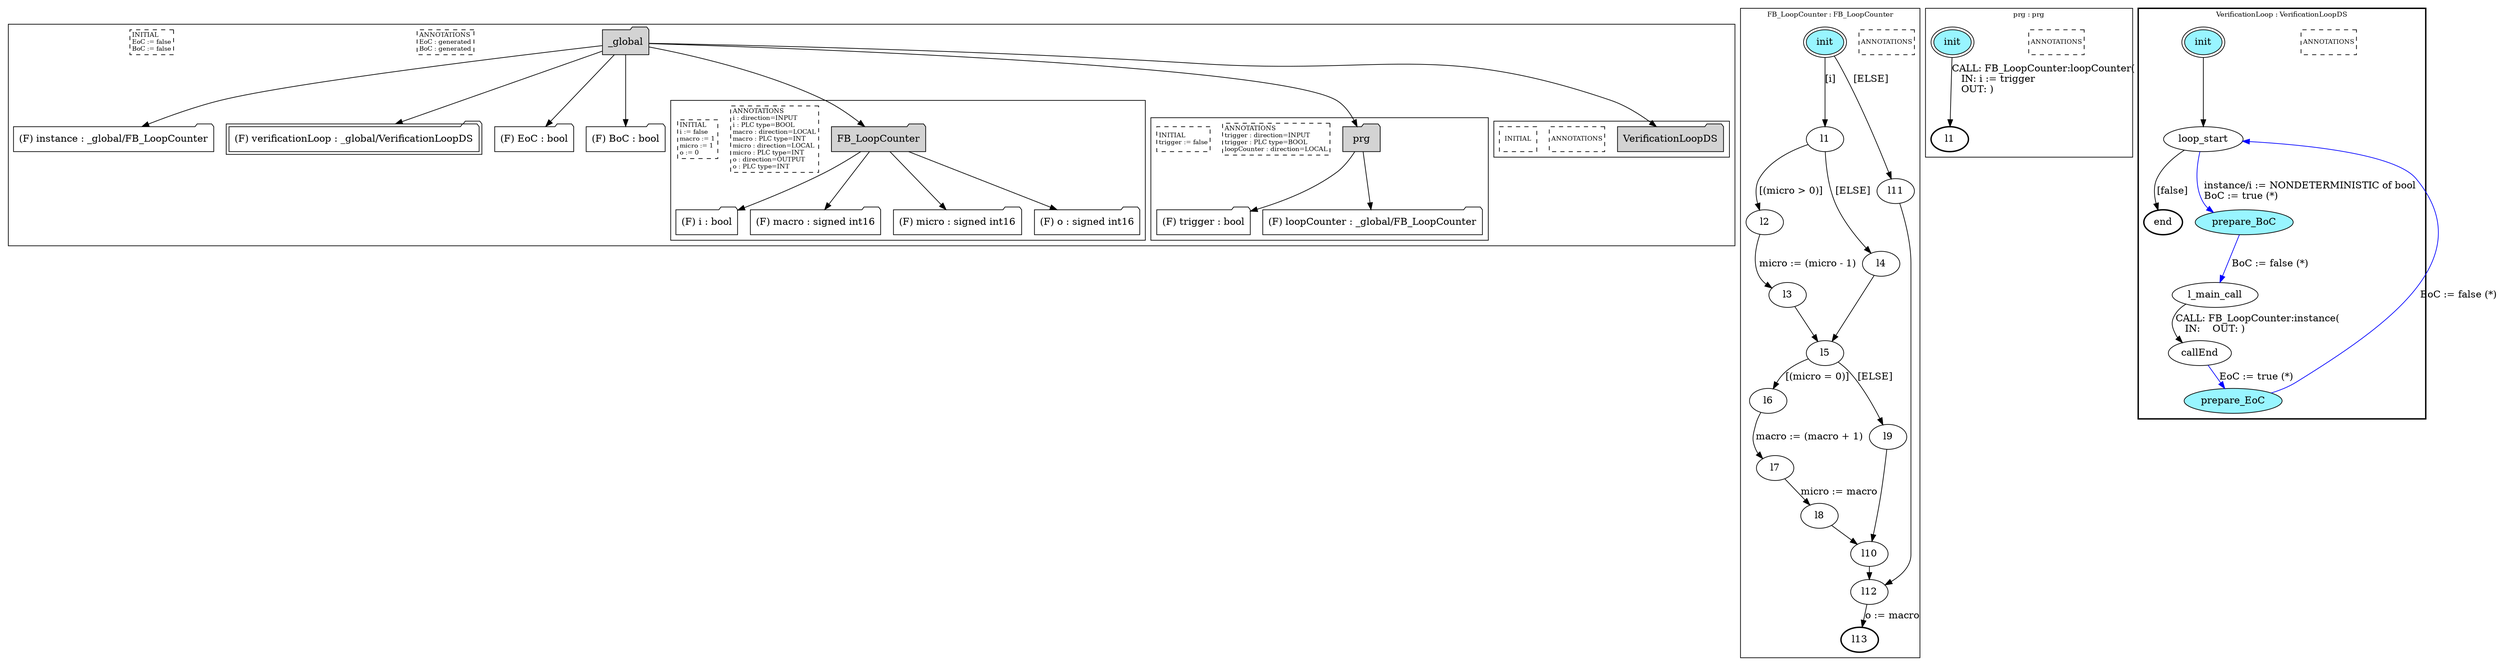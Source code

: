 digraph G {
	subgraph cluster__global107041335 {
		node [shape="folder", style="filled"];
		//label="_global";
		_global107041335 [label="_global"];
		_global107041335 -> instance1978471002;
		instance1978471002 [label = "(F) instance : _global/FB_LoopCounter", fillcolor="white" ];
		_global107041335 -> verificationLoop774610771;
		verificationLoop774610771 [label = "(F) verificationLoop : _global/VerificationLoopDS", fillcolor="white" , peripheries=2];
		_global107041335 -> EoC1871079355;
		EoC1871079355 [label = "(F) EoC : bool", fillcolor="white" ];
		_global107041335 -> BoC1388602164;
		BoC1388602164 [label = "(F) BoC : bool", fillcolor="white" ];
		_global107041335 -> FB_LoopCounter246383655;
		subgraph cluster_FB_LoopCounter246383655 {
			node [shape="folder", style="filled"];
			//label="FB_LoopCounter";
			FB_LoopCounter246383655 [label="FB_LoopCounter"];
			FB_LoopCounter246383655 -> i1795804759;
			i1795804759 [label = "(F) i : bool", fillcolor="white" ];
			FB_LoopCounter246383655 -> macro74259289;
			macro74259289 [label = "(F) macro : signed int16", fillcolor="white" ];
			FB_LoopCounter246383655 -> micro344410717;
			micro344410717 [label = "(F) micro : signed int16", fillcolor="white" ];
			FB_LoopCounter246383655 -> o598722341;
			o598722341 [label = "(F) o : signed int16", fillcolor="white" ];
			
			annotations_pseudonode_FB_LoopCounter246383655 [
				label="ANNOTATIONS\li : direction=INPUT\li : PLC type=BOOL\lmacro : direction=LOCAL\lmacro : PLC type=INT\lmicro : direction=LOCAL\lmicro : PLC type=INT\lo : direction=OUTPUT\lo : PLC type=INT\l",
				fontsize=9, margin="0.04,0.04", fillcolor="white", shape="rectangle", style="dashed"];
			initamt_pseudonode_FB_LoopCounter246383655 [
				label="INITIAL\li := false\lmacro := 1\lmicro := 1\lo := 0\l",
				fontsize=9, margin="0.04,0.04", fillcolor="lightyellow", shape="rectangle", style="dashed"];
		}
		_global107041335 -> prg975214872;
		subgraph cluster_prg975214872 {
			node [shape="folder", style="filled"];
			//label="prg";
			prg975214872 [label="prg"];
			prg975214872 -> trigger1144539978;
			trigger1144539978 [label = "(F) trigger : bool", fillcolor="white" ];
			prg975214872 -> loopCounter283092975;
			loopCounter283092975 [label = "(F) loopCounter : _global/FB_LoopCounter", fillcolor="white" ];
			
			annotations_pseudonode_prg975214872 [
				label="ANNOTATIONS\ltrigger : direction=INPUT\ltrigger : PLC type=BOOL\lloopCounter : direction=LOCAL\l",
				fontsize=9, margin="0.04,0.04", fillcolor="white", shape="rectangle", style="dashed"];
			initamt_pseudonode_prg975214872 [
				label="INITIAL\ltrigger := false\l",
				fontsize=9, margin="0.04,0.04", fillcolor="lightyellow", shape="rectangle", style="dashed"];
		}
		_global107041335 -> VerificationLoopDS1694355353;
		subgraph cluster_VerificationLoopDS1694355353 {
			node [shape="folder", style="filled"];
			//label="VerificationLoopDS";
			VerificationLoopDS1694355353 [label="VerificationLoopDS"];
			
			annotations_pseudonode_VerificationLoopDS1694355353 [
				label="ANNOTATIONS",
				fontsize=9, margin="0.04,0.04", fillcolor="white", shape="rectangle", style="dashed"];
			initamt_pseudonode_VerificationLoopDS1694355353 [
				label="INITIAL",
				fontsize=9, margin="0.04,0.04", fillcolor="lightyellow", shape="rectangle", style="dashed"];
		}
		
		annotations_pseudonode__global107041335 [
			label="ANNOTATIONS\lEoC : generated\lBoC : generated\l",
			fontsize=9, margin="0.04,0.04", fillcolor="white", shape="rectangle", style="dashed"];
		initamt_pseudonode__global107041335 [
			label="INITIAL\lEoC := false\lBoC := false\l",
			fontsize=9, margin="0.04,0.04", fillcolor="lightyellow", shape="rectangle", style="dashed"];
	}
	subgraph clusterFB_LoopCounter {
		node [style="filled"];
		color="black";
		fontsize=10;
		ranksep=0.4;
		
		label="FB_LoopCounter : FB_LoopCounter";
		
		annotations_pseudonode_FB_LoopCounter [
			label="ANNOTATIONS",
			fontsize=9, margin="0.04,0.04", fillcolor="white", shape="rectangle", style="dashed"];
		
		init_FB_LoopCounter [label="init", color="black", fillcolor="cadetblue1", peripheries=2, shape="ellipse"];
		l1_FB_LoopCounter [label="l1", color="black", fillcolor="white", shape="ellipse"];
		l2_FB_LoopCounter [label="l2", color="black", fillcolor="white", shape="ellipse"];
		l3_FB_LoopCounter [label="l3", color="black", fillcolor="white", shape="ellipse"];
		l4_FB_LoopCounter [label="l4", color="black", fillcolor="white", shape="ellipse"];
		l5_FB_LoopCounter [label="l5", color="black", fillcolor="white", shape="ellipse"];
		l6_FB_LoopCounter [label="l6", color="black", fillcolor="white", shape="ellipse"];
		l7_FB_LoopCounter [label="l7", color="black", fillcolor="white", shape="ellipse"];
		l8_FB_LoopCounter [label="l8", color="black", fillcolor="white", shape="ellipse"];
		l9_FB_LoopCounter [label="l9", color="black", fillcolor="white", shape="ellipse"];
		l10_FB_LoopCounter [label="l10", color="black", fillcolor="white", shape="ellipse"];
		l11_FB_LoopCounter [label="l11", color="black", fillcolor="white", shape="ellipse"];
		l12_FB_LoopCounter [label="l12", color="black", fillcolor="white", shape="ellipse"];
		l13_FB_LoopCounter [label="l13", color="black", fillcolor="white", style=bold, shape="ellipse"];
		init_FB_LoopCounter -> l1_FB_LoopCounter [color="black", label="[i]"];
		l1_FB_LoopCounter -> l2_FB_LoopCounter [color="black", label="[(micro > 0)]"];
		l2_FB_LoopCounter -> l3_FB_LoopCounter [color="black", label="micro := (micro - 1)"];
		l1_FB_LoopCounter -> l4_FB_LoopCounter [color="black", label="[ELSE]"];
		l3_FB_LoopCounter -> l5_FB_LoopCounter [color="black", label=""];
		l4_FB_LoopCounter -> l5_FB_LoopCounter [color="black", label=""];
		l5_FB_LoopCounter -> l6_FB_LoopCounter [color="black", label="[(micro = 0)]"];
		l6_FB_LoopCounter -> l7_FB_LoopCounter [color="black", label="macro := (macro + 1)"];
		l7_FB_LoopCounter -> l8_FB_LoopCounter [color="black", label="micro := macro"];
		l5_FB_LoopCounter -> l9_FB_LoopCounter [color="black", label="[ELSE]"];
		l8_FB_LoopCounter -> l10_FB_LoopCounter [color="black", label=""];
		l9_FB_LoopCounter -> l10_FB_LoopCounter [color="black", label=""];
		init_FB_LoopCounter -> l11_FB_LoopCounter [color="black", label="[ELSE]"];
		l10_FB_LoopCounter -> l12_FB_LoopCounter [color="black", label=""];
		l11_FB_LoopCounter -> l12_FB_LoopCounter [color="black", label=""];
		l12_FB_LoopCounter -> l13_FB_LoopCounter [color="black", label="o := macro"];
	}
	subgraph clusterprg {
		node [style="filled"];
		color="black";
		fontsize=10;
		ranksep=0.4;
		
		label="prg : prg";
		
		annotations_pseudonode_prg [
			label="ANNOTATIONS",
			fontsize=9, margin="0.04,0.04", fillcolor="white", shape="rectangle", style="dashed"];
		
		init_prg [label="init", color="black", fillcolor="cadetblue1", peripheries=2, shape="ellipse"];
		l1_prg [label="l1", color="black", fillcolor="white", style=bold, shape="ellipse"];
		init_prg -> l1_prg [color="black", label="CALL: FB_LoopCounter:loopCounter(\l   IN: i := trigger\l   OUT: )\l"];
	}
	subgraph clusterVerificationLoop {
		node [style="filled"];
		style=bold;
		color="black";
		fontsize=10;
		ranksep=0.4;
		
		label="VerificationLoop : VerificationLoopDS";
		
		annotations_pseudonode_VerificationLoop [
			label="ANNOTATIONS",
			fontsize=9, margin="0.04,0.04", fillcolor="white", shape="rectangle", style="dashed"];
		
		init_VerificationLoop [label="init", color="black", fillcolor="cadetblue1", peripheries=2, shape="ellipse"];
		end_VerificationLoop [label="end", color="black", fillcolor="cadetblue1", style=bold, shape="ellipse"];
		loop_start_VerificationLoop [label="loop_start", color="black", fillcolor="white", shape="ellipse"];
		prepare_BoC_VerificationLoop [label="prepare_BoC", color="black", fillcolor="cadetblue1", shape="ellipse"];
		l_main_call_VerificationLoop [label="l_main_call", color="black", fillcolor="white", shape="ellipse"];
		callEnd_VerificationLoop [label="callEnd", color="black", fillcolor="white", shape="ellipse"];
		prepare_EoC_VerificationLoop [label="prepare_EoC", color="black", fillcolor="cadetblue1", shape="ellipse"];
		init_VerificationLoop -> loop_start_VerificationLoop [color="black", label=""];
		loop_start_VerificationLoop -> prepare_BoC_VerificationLoop [color="blue", label="instance/i := NONDETERMINISTIC of bool\lBoC := true (*)\l"];
		prepare_BoC_VerificationLoop -> l_main_call_VerificationLoop [color="blue", label="BoC := false (*)"];
		l_main_call_VerificationLoop -> callEnd_VerificationLoop [color="black", label="CALL: FB_LoopCounter:instance(\l   IN:    OUT: )\l"];
		callEnd_VerificationLoop -> prepare_EoC_VerificationLoop [color="blue", label="EoC := true (*)"];
		prepare_EoC_VerificationLoop -> loop_start_VerificationLoop [color="blue", label="EoC := false (*)"];
		loop_start_VerificationLoop -> end_VerificationLoop [color="black", label="[false]"];
	}
}


